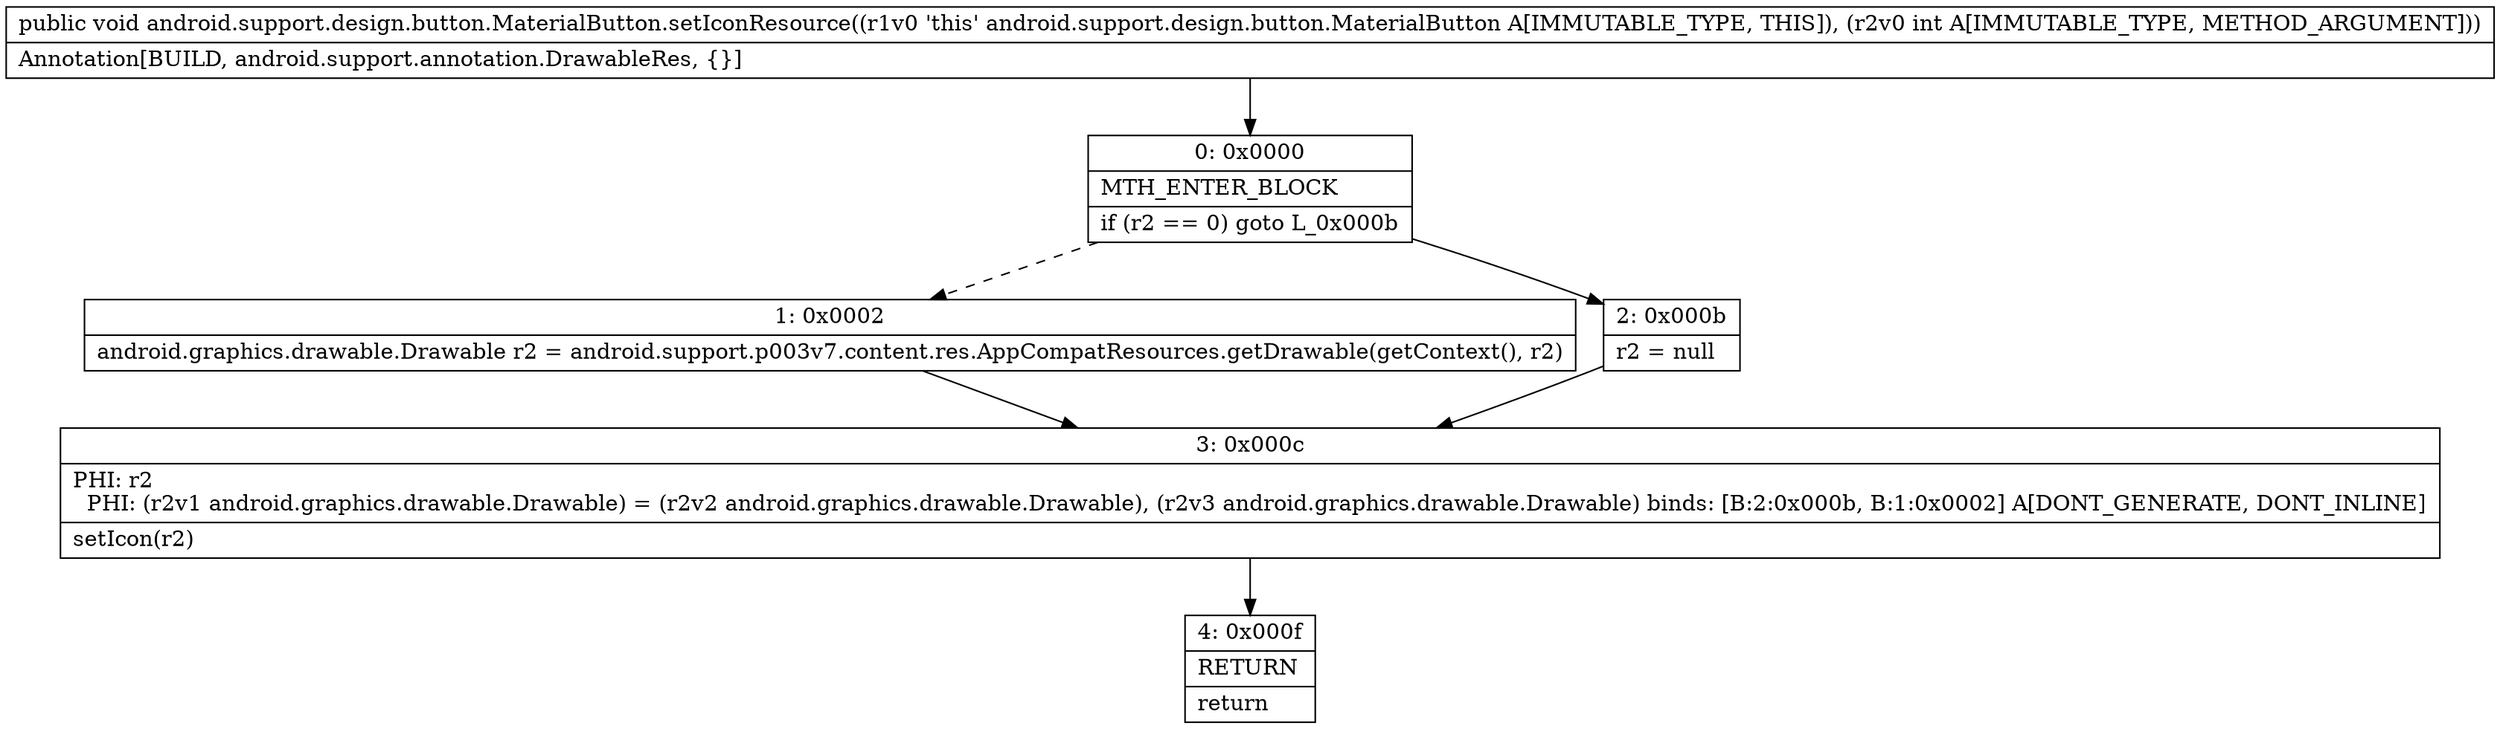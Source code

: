 digraph "CFG forandroid.support.design.button.MaterialButton.setIconResource(I)V" {
Node_0 [shape=record,label="{0\:\ 0x0000|MTH_ENTER_BLOCK\l|if (r2 == 0) goto L_0x000b\l}"];
Node_1 [shape=record,label="{1\:\ 0x0002|android.graphics.drawable.Drawable r2 = android.support.p003v7.content.res.AppCompatResources.getDrawable(getContext(), r2)\l}"];
Node_2 [shape=record,label="{2\:\ 0x000b|r2 = null\l}"];
Node_3 [shape=record,label="{3\:\ 0x000c|PHI: r2 \l  PHI: (r2v1 android.graphics.drawable.Drawable) = (r2v2 android.graphics.drawable.Drawable), (r2v3 android.graphics.drawable.Drawable) binds: [B:2:0x000b, B:1:0x0002] A[DONT_GENERATE, DONT_INLINE]\l|setIcon(r2)\l}"];
Node_4 [shape=record,label="{4\:\ 0x000f|RETURN\l|return\l}"];
MethodNode[shape=record,label="{public void android.support.design.button.MaterialButton.setIconResource((r1v0 'this' android.support.design.button.MaterialButton A[IMMUTABLE_TYPE, THIS]), (r2v0 int A[IMMUTABLE_TYPE, METHOD_ARGUMENT]))  | Annotation[BUILD, android.support.annotation.DrawableRes, \{\}]\l}"];
MethodNode -> Node_0;
Node_0 -> Node_1[style=dashed];
Node_0 -> Node_2;
Node_1 -> Node_3;
Node_2 -> Node_3;
Node_3 -> Node_4;
}

